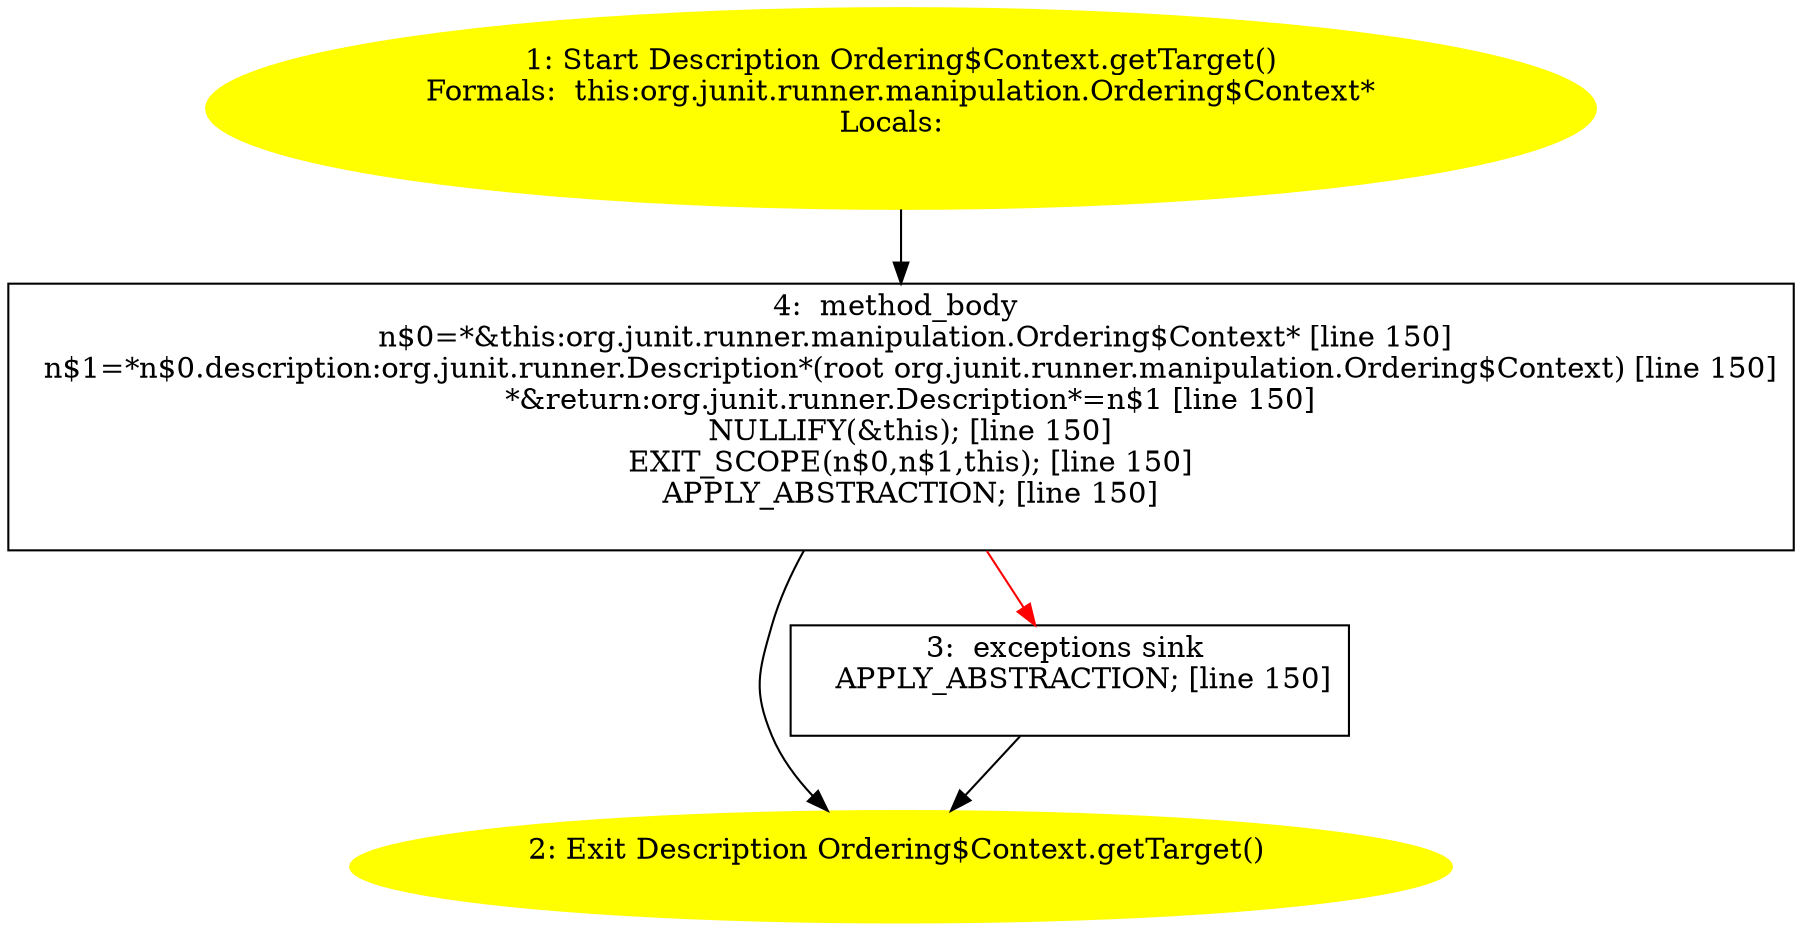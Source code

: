 /* @generated */
digraph cfg {
"org.junit.runner.manipulation.Ordering$Context.getTarget():org.junit.runner.Description.768a935ac1af72f7c5339ba0feb16fbe_1" [label="1: Start Description Ordering$Context.getTarget()\nFormals:  this:org.junit.runner.manipulation.Ordering$Context*\nLocals:  \n  " color=yellow style=filled]
	

	 "org.junit.runner.manipulation.Ordering$Context.getTarget():org.junit.runner.Description.768a935ac1af72f7c5339ba0feb16fbe_1" -> "org.junit.runner.manipulation.Ordering$Context.getTarget():org.junit.runner.Description.768a935ac1af72f7c5339ba0feb16fbe_4" ;
"org.junit.runner.manipulation.Ordering$Context.getTarget():org.junit.runner.Description.768a935ac1af72f7c5339ba0feb16fbe_2" [label="2: Exit Description Ordering$Context.getTarget() \n  " color=yellow style=filled]
	

"org.junit.runner.manipulation.Ordering$Context.getTarget():org.junit.runner.Description.768a935ac1af72f7c5339ba0feb16fbe_3" [label="3:  exceptions sink \n   APPLY_ABSTRACTION; [line 150]\n " shape="box"]
	

	 "org.junit.runner.manipulation.Ordering$Context.getTarget():org.junit.runner.Description.768a935ac1af72f7c5339ba0feb16fbe_3" -> "org.junit.runner.manipulation.Ordering$Context.getTarget():org.junit.runner.Description.768a935ac1af72f7c5339ba0feb16fbe_2" ;
"org.junit.runner.manipulation.Ordering$Context.getTarget():org.junit.runner.Description.768a935ac1af72f7c5339ba0feb16fbe_4" [label="4:  method_body \n   n$0=*&this:org.junit.runner.manipulation.Ordering$Context* [line 150]\n  n$1=*n$0.description:org.junit.runner.Description*(root org.junit.runner.manipulation.Ordering$Context) [line 150]\n  *&return:org.junit.runner.Description*=n$1 [line 150]\n  NULLIFY(&this); [line 150]\n  EXIT_SCOPE(n$0,n$1,this); [line 150]\n  APPLY_ABSTRACTION; [line 150]\n " shape="box"]
	

	 "org.junit.runner.manipulation.Ordering$Context.getTarget():org.junit.runner.Description.768a935ac1af72f7c5339ba0feb16fbe_4" -> "org.junit.runner.manipulation.Ordering$Context.getTarget():org.junit.runner.Description.768a935ac1af72f7c5339ba0feb16fbe_2" ;
	 "org.junit.runner.manipulation.Ordering$Context.getTarget():org.junit.runner.Description.768a935ac1af72f7c5339ba0feb16fbe_4" -> "org.junit.runner.manipulation.Ordering$Context.getTarget():org.junit.runner.Description.768a935ac1af72f7c5339ba0feb16fbe_3" [color="red" ];
}
